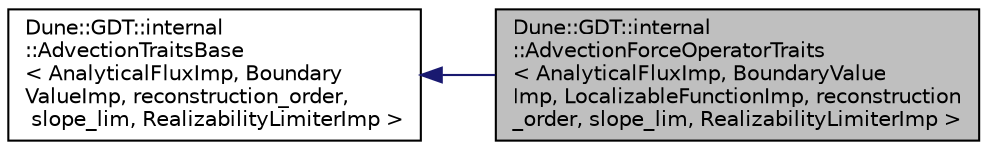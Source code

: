 digraph "Dune::GDT::internal::AdvectionForceOperatorTraits&lt; AnalyticalFluxImp, BoundaryValueImp, LocalizableFunctionImp, reconstruction_order, slope_lim, RealizabilityLimiterImp &gt;"
{
  edge [fontname="Helvetica",fontsize="10",labelfontname="Helvetica",labelfontsize="10"];
  node [fontname="Helvetica",fontsize="10",shape=record];
  rankdir="LR";
  Node1 [label="Dune::GDT::internal\l::AdvectionForceOperatorTraits\l\< AnalyticalFluxImp, BoundaryValue\lImp, LocalizableFunctionImp, reconstruction\l_order, slope_lim, RealizabilityLimiterImp \>",height=0.2,width=0.4,color="black", fillcolor="grey75", style="filled", fontcolor="black"];
  Node2 -> Node1 [dir="back",color="midnightblue",fontsize="10",style="solid",fontname="Helvetica"];
  Node2 [label="Dune::GDT::internal\l::AdvectionTraitsBase\l\< AnalyticalFluxImp, Boundary\lValueImp, reconstruction_order,\l slope_lim, RealizabilityLimiterImp \>",height=0.2,width=0.4,color="black", fillcolor="white", style="filled",URL="$a00031.html"];
}
